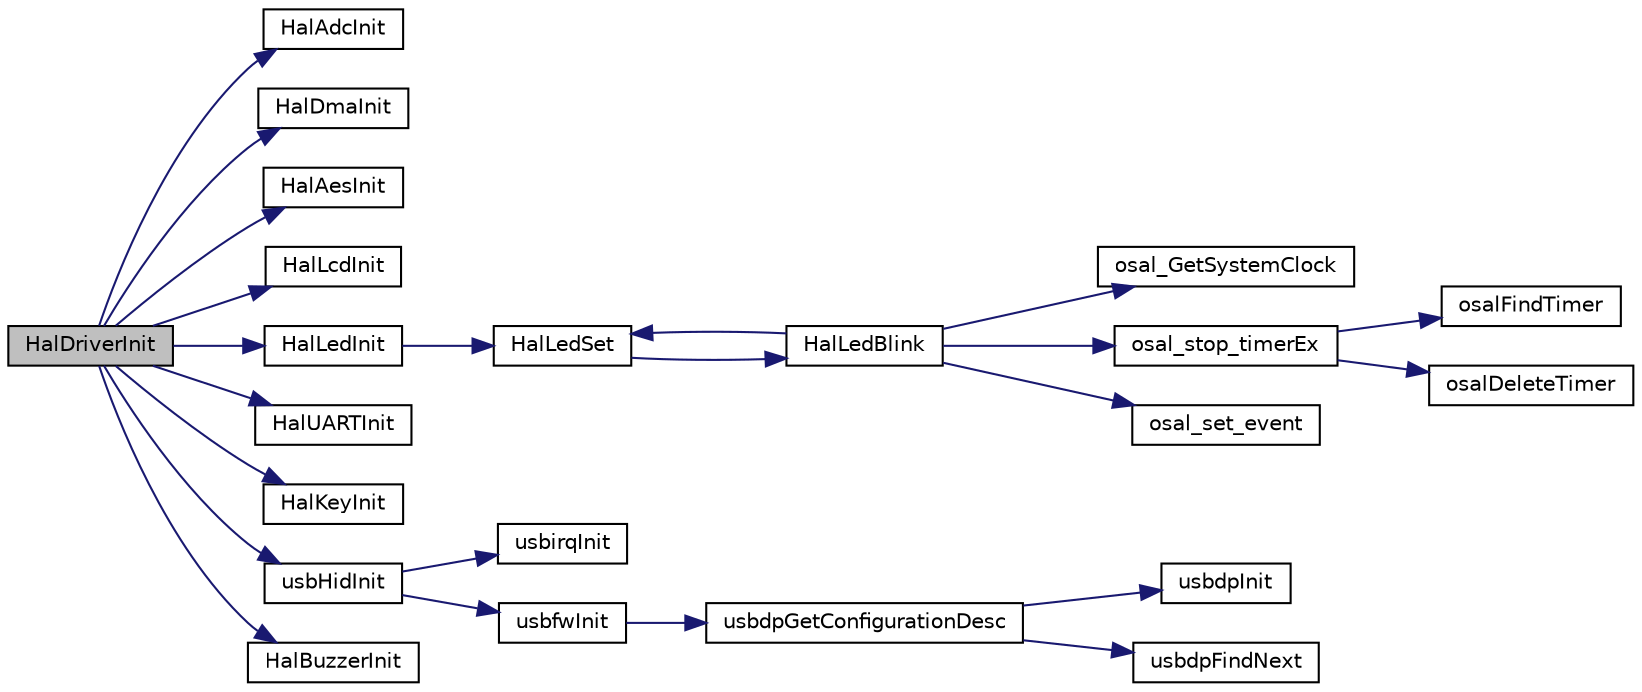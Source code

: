 digraph "HalDriverInit"
{
  edge [fontname="Helvetica",fontsize="10",labelfontname="Helvetica",labelfontsize="10"];
  node [fontname="Helvetica",fontsize="10",shape=record];
  rankdir="LR";
  Node1 [label="HalDriverInit",height=0.2,width=0.4,color="black", fillcolor="grey75", style="filled" fontcolor="black"];
  Node1 -> Node2 [color="midnightblue",fontsize="10",style="solid",fontname="Helvetica"];
  Node2 [label="HalAdcInit",height=0.2,width=0.4,color="black", fillcolor="white", style="filled",URL="$hal__adc_8h.html#a9cda536bd8ce5f69b41a68d85f3ab64a"];
  Node1 -> Node3 [color="midnightblue",fontsize="10",style="solid",fontname="Helvetica"];
  Node3 [label="HalDmaInit",height=0.2,width=0.4,color="black", fillcolor="white", style="filled",URL="$_projects_2ble_2util_2_u_b_l_2soc__8051_2usb__msd_2hal_2hal__dma_8h.html#a3ce135718571301cf8d2298cdd8faee9"];
  Node1 -> Node4 [color="midnightblue",fontsize="10",style="solid",fontname="Helvetica"];
  Node4 [label="HalAesInit",height=0.2,width=0.4,color="black", fillcolor="white", style="filled",URL="$_c_c2540_e_b_2hal__aes_8c.html#a8da705bc74bcece7ddead45f1d16f98e"];
  Node1 -> Node5 [color="midnightblue",fontsize="10",style="solid",fontname="Helvetica"];
  Node5 [label="HalLcdInit",height=0.2,width=0.4,color="black", fillcolor="white", style="filled",URL="$hal__lcd_8h.html#a98592e9e62f637e4576d874d8a0ab5e4"];
  Node1 -> Node6 [color="midnightblue",fontsize="10",style="solid",fontname="Helvetica"];
  Node6 [label="HalLedInit",height=0.2,width=0.4,color="black", fillcolor="white", style="filled",URL="$hal__led_8h.html#a80ccac71d5724cd81ff753ee62bbd8b1"];
  Node6 -> Node7 [color="midnightblue",fontsize="10",style="solid",fontname="Helvetica"];
  Node7 [label="HalLedSet",height=0.2,width=0.4,color="black", fillcolor="white", style="filled",URL="$_c_c2540_e_b_2hal__led_8c.html#ad1bd1bb51dafb8a84b723419e899205f"];
  Node7 -> Node8 [color="midnightblue",fontsize="10",style="solid",fontname="Helvetica"];
  Node8 [label="HalLedBlink",height=0.2,width=0.4,color="black", fillcolor="white", style="filled",URL="$_c_c2540_e_b_2hal__led_8c.html#a422b685b71efda7d8912e74f1366a6e3"];
  Node8 -> Node9 [color="midnightblue",fontsize="10",style="solid",fontname="Helvetica"];
  Node9 [label="osal_GetSystemClock",height=0.2,width=0.4,color="black", fillcolor="white", style="filled",URL="$_o_s_a_l___timers_8c.html#a679aa1e9f3136380b4023156fa84432c"];
  Node8 -> Node10 [color="midnightblue",fontsize="10",style="solid",fontname="Helvetica"];
  Node10 [label="osal_stop_timerEx",height=0.2,width=0.4,color="black", fillcolor="white", style="filled",URL="$_o_s_a_l___timers_8c.html#aedb210826ce388533032ffcce1e43ccc"];
  Node10 -> Node11 [color="midnightblue",fontsize="10",style="solid",fontname="Helvetica"];
  Node11 [label="osalFindTimer",height=0.2,width=0.4,color="black", fillcolor="white", style="filled",URL="$_o_s_a_l___timers_8c.html#a69f3f300b70eae0a5a483a8db32c4d84"];
  Node10 -> Node12 [color="midnightblue",fontsize="10",style="solid",fontname="Helvetica"];
  Node12 [label="osalDeleteTimer",height=0.2,width=0.4,color="black", fillcolor="white", style="filled",URL="$_o_s_a_l___timers_8c.html#ad4bfeb1f9c8e236e274e2c616da0180f"];
  Node8 -> Node13 [color="midnightblue",fontsize="10",style="solid",fontname="Helvetica"];
  Node13 [label="osal_set_event",height=0.2,width=0.4,color="black", fillcolor="white", style="filled",URL="$_o_s_a_l_8c.html#a67e62da8a1085ffe8f6a06c88736666a"];
  Node8 -> Node7 [color="midnightblue",fontsize="10",style="solid",fontname="Helvetica"];
  Node1 -> Node14 [color="midnightblue",fontsize="10",style="solid",fontname="Helvetica"];
  Node14 [label="HalUARTInit",height=0.2,width=0.4,color="black", fillcolor="white", style="filled",URL="$hal__uart_8h.html#a35f78c30b66a9f75a8923e6004ddb29e"];
  Node1 -> Node15 [color="midnightblue",fontsize="10",style="solid",fontname="Helvetica"];
  Node15 [label="HalKeyInit",height=0.2,width=0.4,color="black", fillcolor="white", style="filled",URL="$hal__key_8h.html#ad363b193a30a8190c0b197a3cb0404ad"];
  Node1 -> Node16 [color="midnightblue",fontsize="10",style="solid",fontname="Helvetica"];
  Node16 [label="usbHidInit",height=0.2,width=0.4,color="black", fillcolor="white", style="filled",URL="$usb__hid_8c.html#a9dd450698d52029ca262ef967d0591cd",tooltip="Initializes the Module_usb_firmware_library_config module. "];
  Node16 -> Node17 [color="midnightblue",fontsize="10",style="solid",fontname="Helvetica"];
  Node17 [label="usbirqInit",height=0.2,width=0.4,color="black", fillcolor="white", style="filled",URL="$group__module__usb__interrupt.html#ga5180d284bc4704d1eeca0d5d2ecf59d5",tooltip="Initializes the USB Interrupt (usbirq) module. "];
  Node16 -> Node18 [color="midnightblue",fontsize="10",style="solid",fontname="Helvetica"];
  Node18 [label="usbfwInit",height=0.2,width=0.4,color="black", fillcolor="white", style="filled",URL="$group__module__usb__framework.html#gaef6fccb6904e0053371f88b9160f9118",tooltip="Initializes the USB framework. "];
  Node18 -> Node19 [color="midnightblue",fontsize="10",style="solid",fontname="Helvetica"];
  Node19 [label="usbdpGetConfigurationDesc",height=0.2,width=0.4,color="black", fillcolor="white", style="filled",URL="$group__module__usb__descriptor__parser.html#ga8ebd0fb9a85c4c5061775389002b38b2",tooltip="Locates a configuration descriptor. "];
  Node19 -> Node20 [color="midnightblue",fontsize="10",style="solid",fontname="Helvetica"];
  Node20 [label="usbdpInit",height=0.2,width=0.4,color="black", fillcolor="white", style="filled",URL="$group__module__usb__descriptor__parser.html#ga969fb908864bc605f3f2e63b07c4c49a",tooltip="Initializes a search. "];
  Node19 -> Node21 [color="midnightblue",fontsize="10",style="solid",fontname="Helvetica"];
  Node21 [label="usbdpFindNext",height=0.2,width=0.4,color="black", fillcolor="white", style="filled",URL="$group__module__usb__descriptor__parser.html#ga77b5056793751a52435cc5ef58faf7db",tooltip="Locates the descriptor of the wanted type. "];
  Node1 -> Node22 [color="midnightblue",fontsize="10",style="solid",fontname="Helvetica"];
  Node22 [label="HalBuzzerInit",height=0.2,width=0.4,color="black", fillcolor="white", style="filled",URL="$hal__buzzer_8c.html#aa8d098df169c2ad084bc7538f3a30809"];
}
